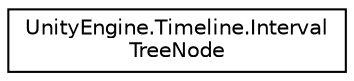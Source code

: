 digraph "Graphical Class Hierarchy"
{
 // LATEX_PDF_SIZE
  edge [fontname="Helvetica",fontsize="10",labelfontname="Helvetica",labelfontsize="10"];
  node [fontname="Helvetica",fontsize="10",shape=record];
  rankdir="LR";
  Node0 [label="UnityEngine.Timeline.Interval\lTreeNode",height=0.2,width=0.4,color="black", fillcolor="white", style="filled",URL="$struct_unity_engine_1_1_timeline_1_1_interval_tree_node.html",tooltip=" "];
}

